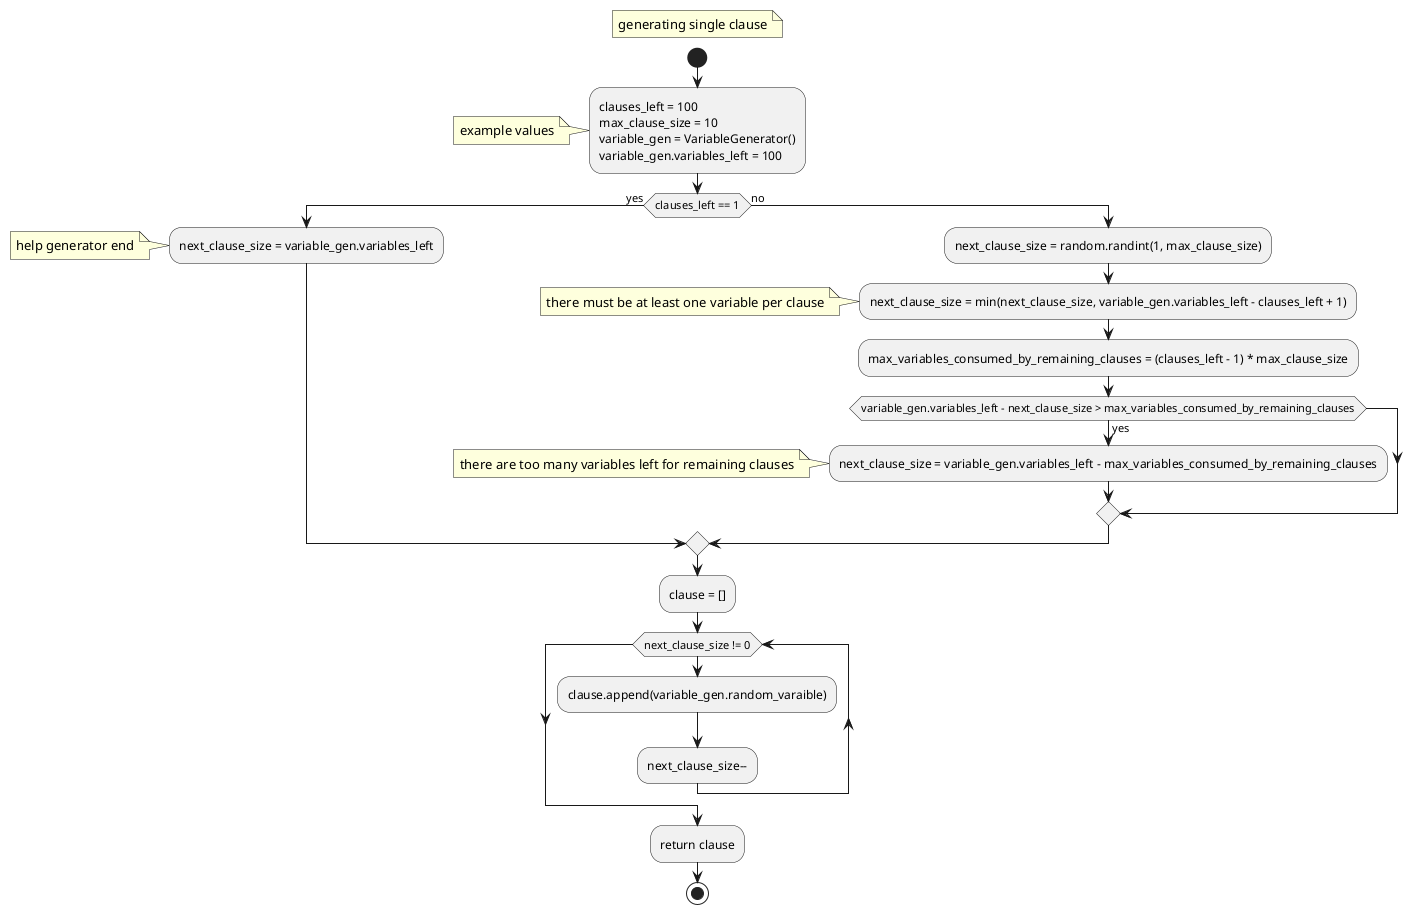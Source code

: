 @startuml

floating note: generating single clause

start

:clauses_left = 100
max_clause_size = 10
variable_gen = VariableGenerator()
variable_gen.variables_left = 100;
note: example values


if (clauses_left == 1) then (yes)
	:next_clause_size = variable_gen.variables_left;
	note: help generator end
else (no)
	:next_clause_size = random.randint(1, max_clause_size);

	:next_clause_size = min(next_clause_size, variable_gen.variables_left - clauses_left + 1);
	note: there must be at least one variable per clause

	:max_variables_consumed_by_remaining_clauses = (clauses_left - 1) * max_clause_size;
	if (variable_gen.variables_left - next_clause_size > max_variables_consumed_by_remaining_clauses) then (yes)
		:next_clause_size = variable_gen.variables_left - max_variables_consumed_by_remaining_clauses;
		note: there are too many variables left for remaining clauses
	endif
endif

:clause = [];
while (next_clause_size != 0)
	:clause.append(variable_gen.random_varaible);
	:next_clause_size--;
endwhile
:return clause;

stop

@enduml
